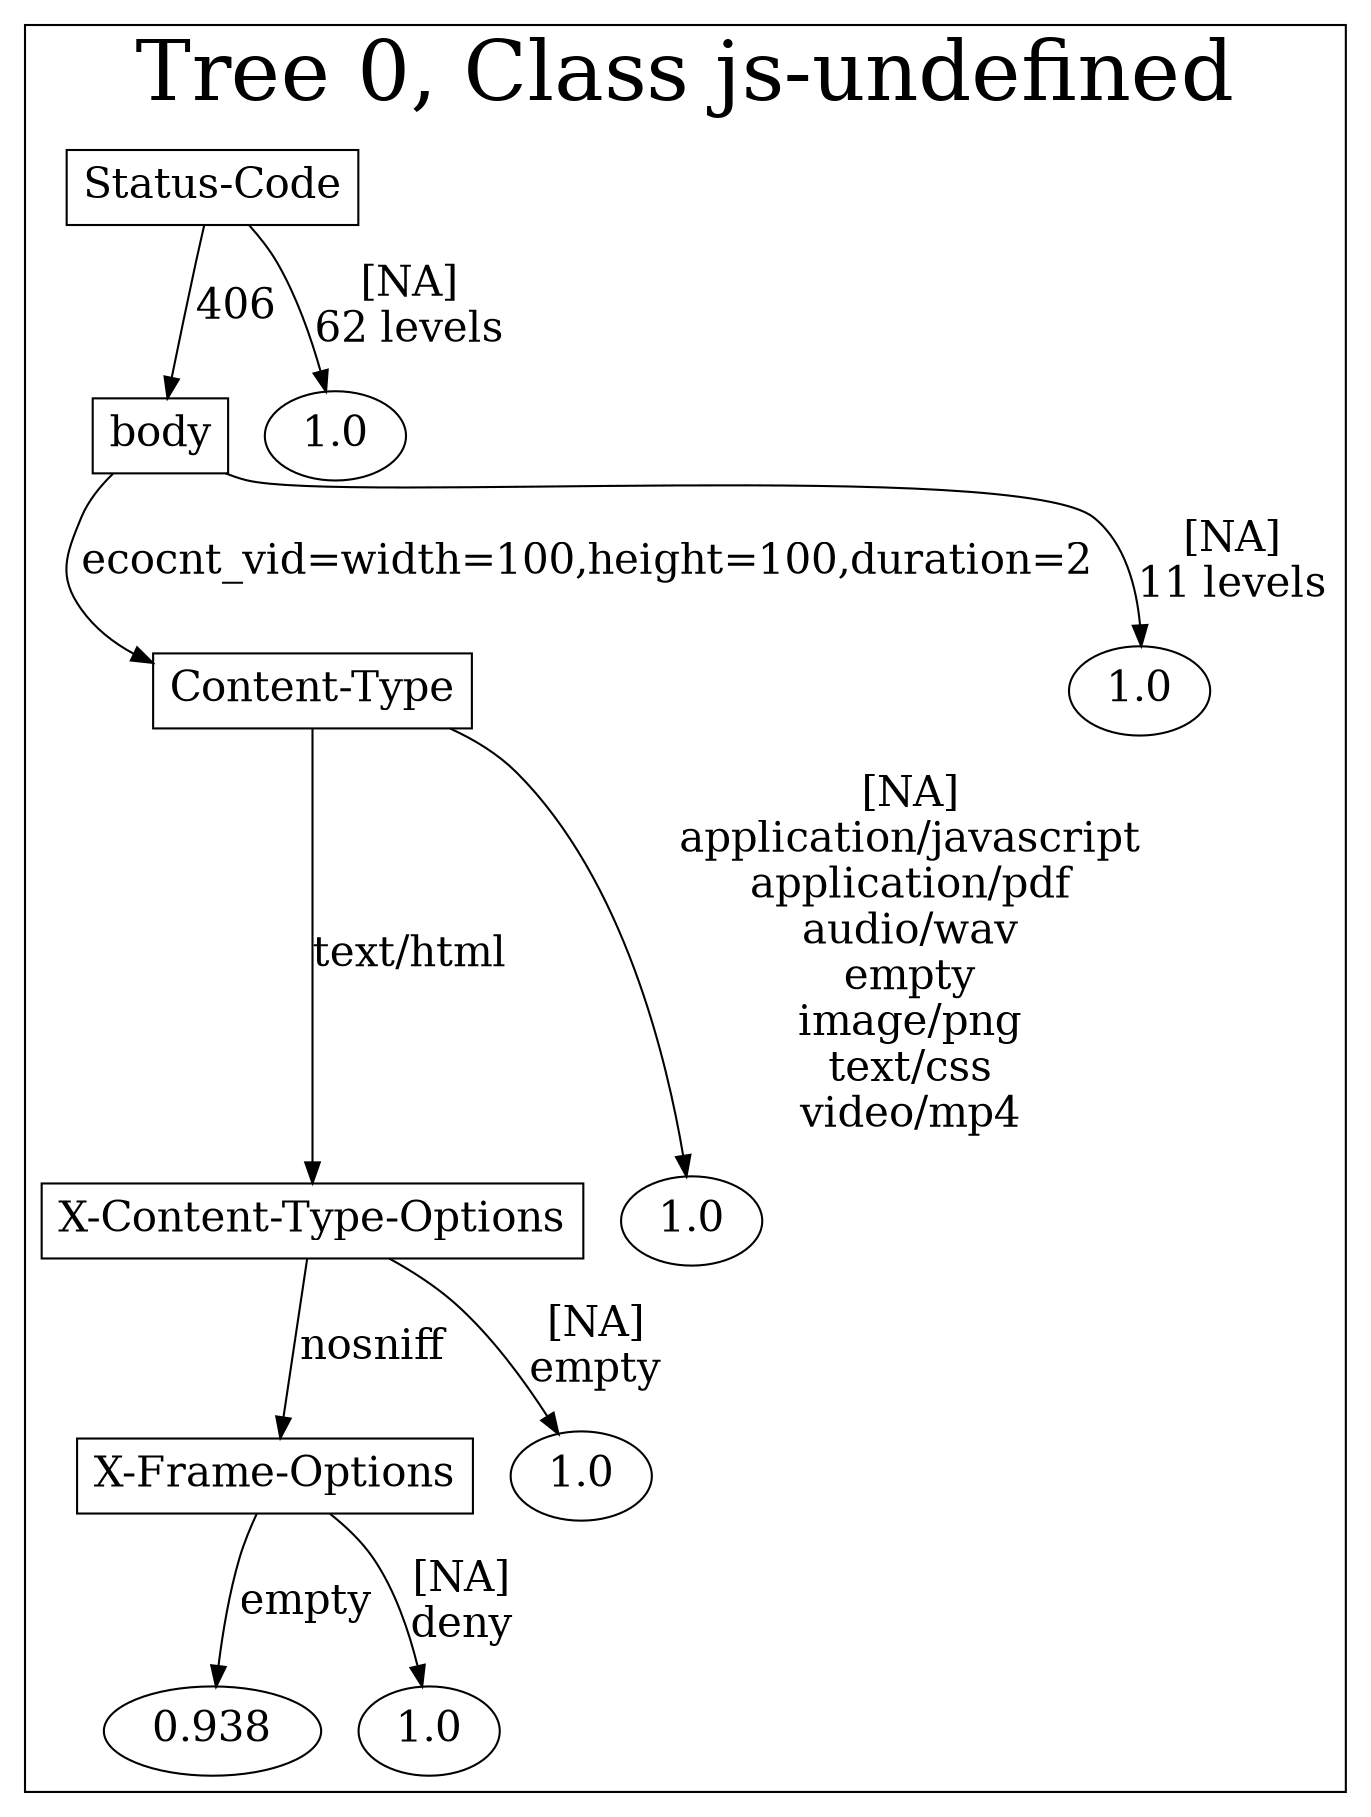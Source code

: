 /*
Generated by:
    http://https://github.com/h2oai/h2o-3/tree/master/h2o-genmodel/src/main/java/hex/genmodel/tools/PrintMojo.java
*/

/*
On a mac:

$ brew install graphviz
$ dot -Tpng file.gv -o file.png
$ open file.png
*/

digraph G {

subgraph cluster_0 {
/* Nodes */

/* Level 0 */
{
"SG_0_Node_0" [shape=box, fontsize=20, label="Status-Code"]
}

/* Level 1 */
{
"SG_0_Node_1" [shape=box, fontsize=20, label="body"]
"SG_0_Node_6" [fontsize=20, label="1.0"]
}

/* Level 2 */
{
"SG_0_Node_2" [shape=box, fontsize=20, label="Content-Type"]
"SG_0_Node_7" [fontsize=20, label="1.0"]
}

/* Level 3 */
{
"SG_0_Node_3" [shape=box, fontsize=20, label="X-Content-Type-Options"]
"SG_0_Node_8" [fontsize=20, label="1.0"]
}

/* Level 4 */
{
"SG_0_Node_4" [shape=box, fontsize=20, label="X-Frame-Options"]
"SG_0_Node_9" [fontsize=20, label="1.0"]
}

/* Level 5 */
{
"SG_0_Node_10" [fontsize=20, label="0.938"]
"SG_0_Node_11" [fontsize=20, label="1.0"]
}

/* Edges */
"SG_0_Node_0" -> "SG_0_Node_1" [fontsize=20, label="406
"]
"SG_0_Node_0" -> "SG_0_Node_6" [fontsize=20, label="[NA]
62 levels
"]
"SG_0_Node_1" -> "SG_0_Node_2" [fontsize=20, label="ecocnt_vid=width=100,height=100,duration=2
"]
"SG_0_Node_1" -> "SG_0_Node_7" [fontsize=20, label="[NA]
11 levels
"]
"SG_0_Node_2" -> "SG_0_Node_3" [fontsize=20, label="text/html
"]
"SG_0_Node_2" -> "SG_0_Node_8" [fontsize=20, label="[NA]
application/javascript
application/pdf
audio/wav
empty
image/png
text/css
video/mp4
"]
"SG_0_Node_3" -> "SG_0_Node_4" [fontsize=20, label="nosniff
"]
"SG_0_Node_3" -> "SG_0_Node_9" [fontsize=20, label="[NA]
empty
"]
"SG_0_Node_4" -> "SG_0_Node_10" [fontsize=20, label="empty
"]
"SG_0_Node_4" -> "SG_0_Node_11" [fontsize=20, label="[NA]
deny
"]

fontsize=40
label="Tree 0, Class js-undefined"
}

}

